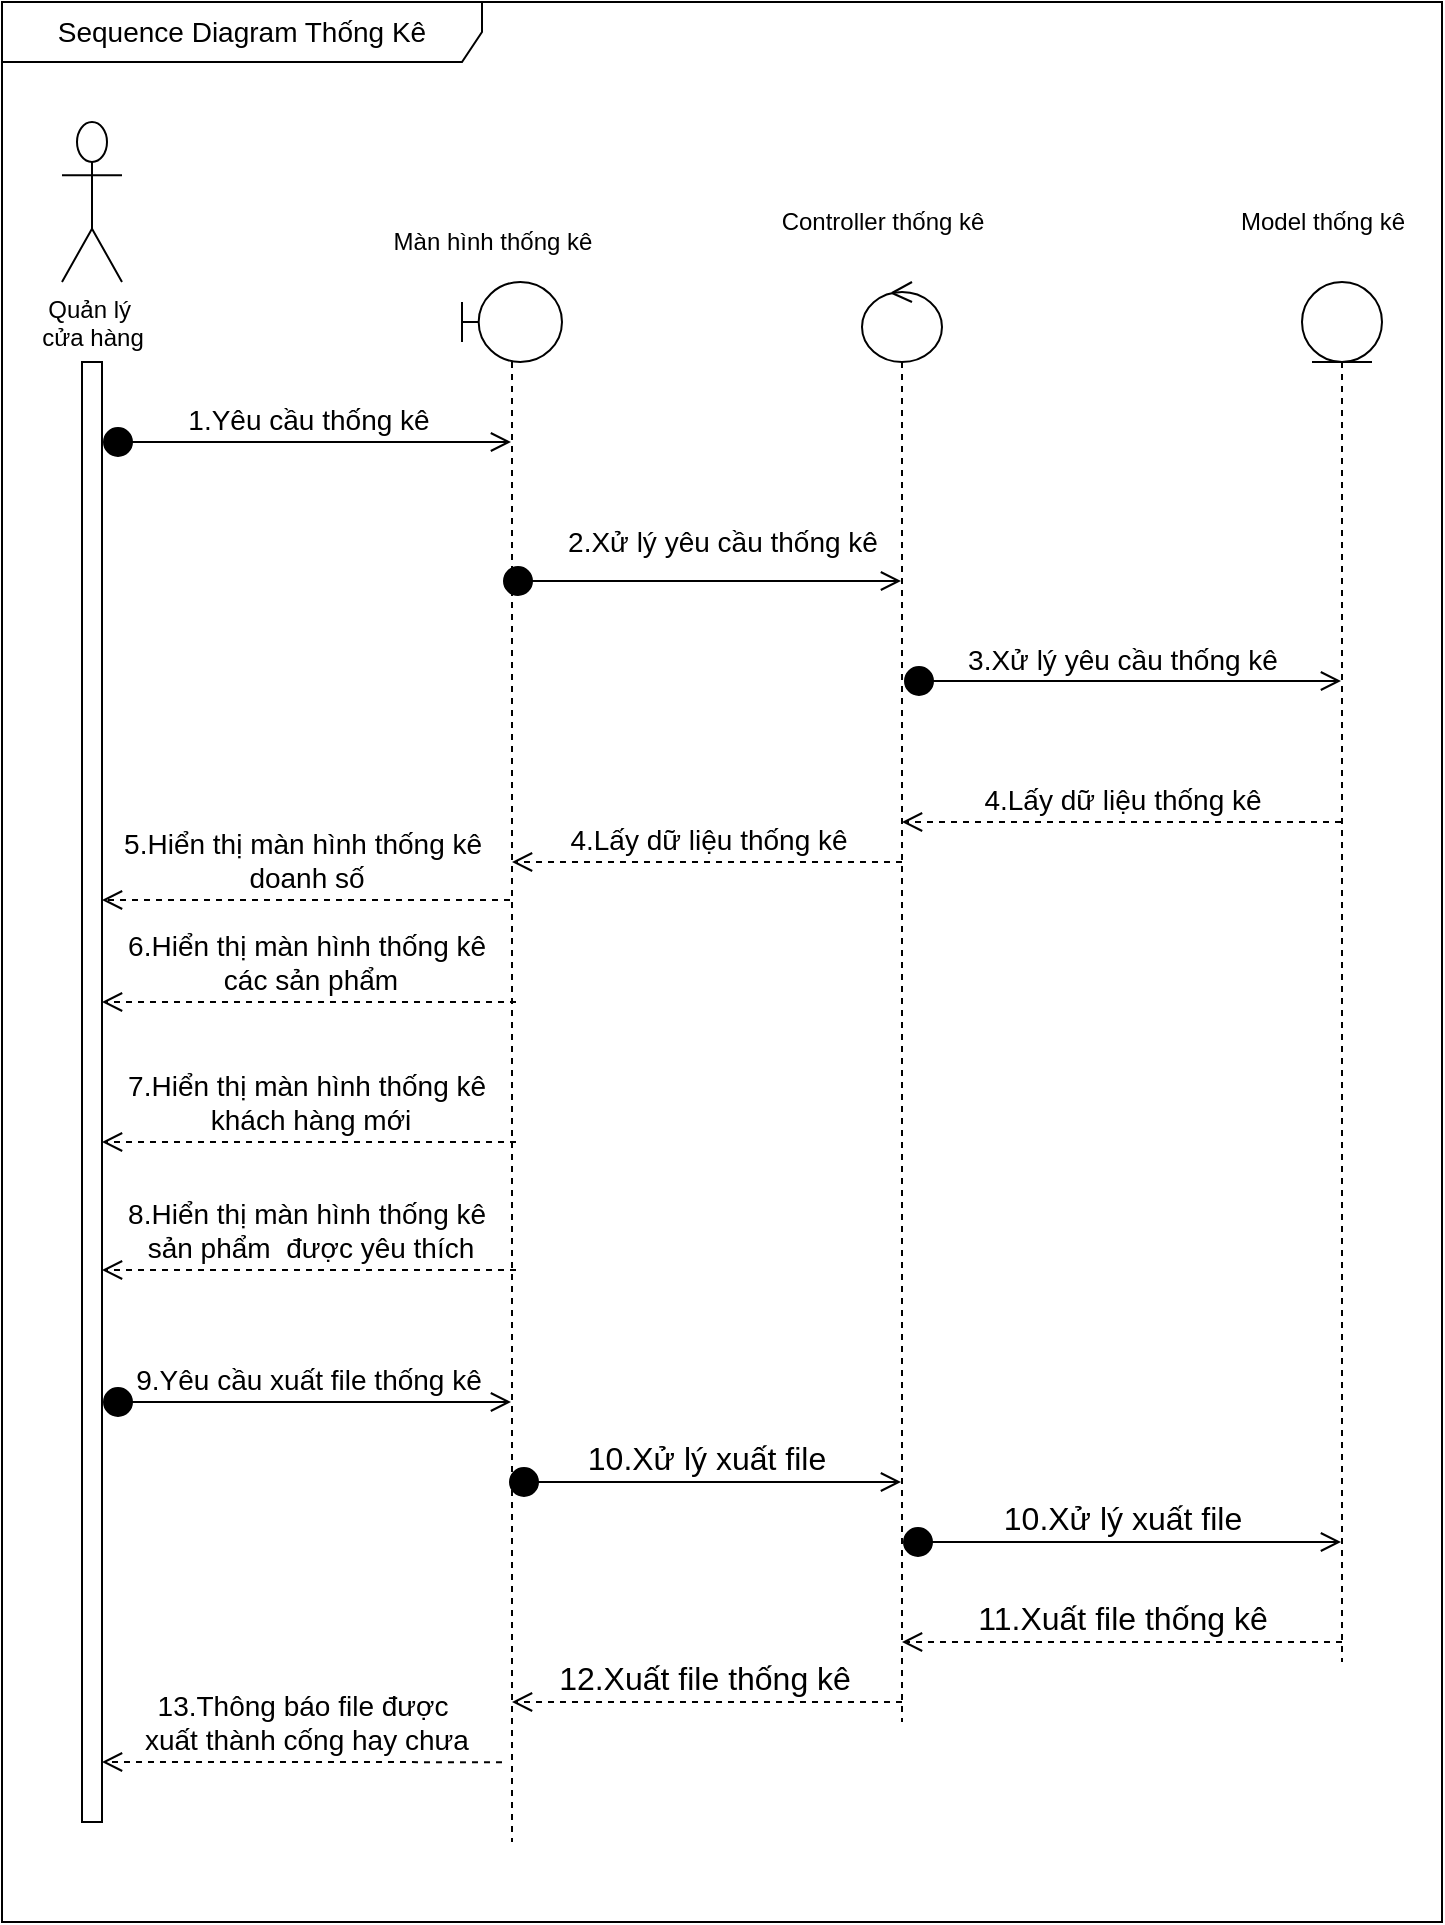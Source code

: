 <mxfile version="13.10.4" type="github">
  <diagram id="pAxnybnyntUypfZyiMDC" name="Page-1">
    <mxGraphModel dx="1066" dy="83" grid="1" gridSize="10" guides="1" tooltips="1" connect="1" arrows="1" fold="1" page="1" pageScale="1" pageWidth="850" pageHeight="1100" background="#ffffff" math="0" shadow="0">
      <root>
        <mxCell id="0" />
        <mxCell id="1" parent="0" />
        <mxCell id="RD95_QjH9YQ41FcIWs7q-1" value="Quản lý&amp;nbsp;&lt;br&gt;cửa hàng" style="shape=umlActor;verticalLabelPosition=bottom;verticalAlign=top;html=1;" vertex="1" parent="1">
          <mxGeometry x="100" y="1200" width="30" height="80" as="geometry" />
        </mxCell>
        <mxCell id="RD95_QjH9YQ41FcIWs7q-2" value="" style="shape=umlLifeline;participant=umlBoundary;perimeter=lifelinePerimeter;whiteSpace=wrap;html=1;container=1;collapsible=0;recursiveResize=0;verticalAlign=top;spacingTop=36;outlineConnect=0;" vertex="1" parent="1">
          <mxGeometry x="300" y="1280" width="50" height="780" as="geometry" />
        </mxCell>
        <mxCell id="RD95_QjH9YQ41FcIWs7q-3" value="" style="shape=umlLifeline;participant=umlEntity;perimeter=lifelinePerimeter;whiteSpace=wrap;html=1;container=1;collapsible=0;recursiveResize=0;verticalAlign=top;spacingTop=36;outlineConnect=0;" vertex="1" parent="1">
          <mxGeometry x="720" y="1280" width="40" height="690" as="geometry" />
        </mxCell>
        <mxCell id="RD95_QjH9YQ41FcIWs7q-4" value="" style="shape=umlLifeline;participant=umlControl;perimeter=lifelinePerimeter;whiteSpace=wrap;html=1;container=1;collapsible=0;recursiveResize=0;verticalAlign=top;spacingTop=36;outlineConnect=0;" vertex="1" parent="1">
          <mxGeometry x="500" y="1280" width="40" height="720" as="geometry" />
        </mxCell>
        <mxCell id="RD95_QjH9YQ41FcIWs7q-7" value="" style="html=1;points=[];perimeter=orthogonalPerimeter;" vertex="1" parent="1">
          <mxGeometry x="110" y="1320" width="10" height="730" as="geometry" />
        </mxCell>
        <mxCell id="RD95_QjH9YQ41FcIWs7q-8" value="Màn hình thống kê" style="text;html=1;align=center;verticalAlign=middle;resizable=0;points=[];autosize=1;" vertex="1" parent="1">
          <mxGeometry x="260" y="1250" width="110" height="20" as="geometry" />
        </mxCell>
        <mxCell id="RD95_QjH9YQ41FcIWs7q-9" value="Controller thống kê" style="text;html=1;align=center;verticalAlign=middle;resizable=0;points=[];autosize=1;" vertex="1" parent="1">
          <mxGeometry x="450" y="1240" width="120" height="20" as="geometry" />
        </mxCell>
        <mxCell id="RD95_QjH9YQ41FcIWs7q-10" value="Model thống kê" style="text;html=1;align=center;verticalAlign=middle;resizable=0;points=[];autosize=1;" vertex="1" parent="1">
          <mxGeometry x="680" y="1240" width="100" height="20" as="geometry" />
        </mxCell>
        <mxCell id="RD95_QjH9YQ41FcIWs7q-11" value="&lt;font style=&quot;font-size: 14px&quot;&gt;1.Yêu cầu thống kê&lt;/font&gt;" style="html=1;verticalAlign=bottom;startArrow=circle;startFill=1;endArrow=open;startSize=6;endSize=8;" edge="1" parent="1" target="RD95_QjH9YQ41FcIWs7q-2">
          <mxGeometry width="80" relative="1" as="geometry">
            <mxPoint x="120" y="1360" as="sourcePoint" />
            <mxPoint x="200" y="1360" as="targetPoint" />
          </mxGeometry>
        </mxCell>
        <mxCell id="RD95_QjH9YQ41FcIWs7q-14" value="&lt;font style=&quot;font-size: 14px&quot;&gt;2.Xử lý yêu cầu thống kê&lt;/font&gt;" style="html=1;verticalAlign=bottom;startArrow=circle;startFill=1;endArrow=open;startSize=6;endSize=8;" edge="1" parent="1" target="RD95_QjH9YQ41FcIWs7q-4">
          <mxGeometry x="0.103" y="10" width="80" relative="1" as="geometry">
            <mxPoint x="320" y="1429.5" as="sourcePoint" />
            <mxPoint x="400" y="1429.5" as="targetPoint" />
            <mxPoint y="1" as="offset" />
          </mxGeometry>
        </mxCell>
        <mxCell id="RD95_QjH9YQ41FcIWs7q-15" value="&lt;font style=&quot;font-size: 14px&quot;&gt;3.Xử lý yêu cầu thống kê&lt;/font&gt;" style="html=1;verticalAlign=bottom;startArrow=circle;startFill=1;endArrow=open;startSize=6;endSize=8;" edge="1" parent="1" target="RD95_QjH9YQ41FcIWs7q-3">
          <mxGeometry width="80" relative="1" as="geometry">
            <mxPoint x="520.5" y="1479.5" as="sourcePoint" />
            <mxPoint x="720" y="1479.5" as="targetPoint" />
          </mxGeometry>
        </mxCell>
        <mxCell id="RD95_QjH9YQ41FcIWs7q-18" value="&lt;font style=&quot;font-size: 14px&quot;&gt;4.Lấy dữ liệu thống kê&lt;/font&gt;" style="html=1;verticalAlign=bottom;endArrow=open;dashed=1;endSize=8;" edge="1" parent="1" source="RD95_QjH9YQ41FcIWs7q-3">
          <mxGeometry relative="1" as="geometry">
            <mxPoint x="600" y="1550" as="sourcePoint" />
            <mxPoint x="520" y="1550" as="targetPoint" />
          </mxGeometry>
        </mxCell>
        <mxCell id="RD95_QjH9YQ41FcIWs7q-19" value="&lt;font style=&quot;font-size: 14px&quot;&gt;4.Lấy dữ liệu thống kê&lt;/font&gt;" style="html=1;verticalAlign=bottom;endArrow=open;dashed=1;endSize=8;" edge="1" parent="1">
          <mxGeometry relative="1" as="geometry">
            <mxPoint x="520" y="1570" as="sourcePoint" />
            <mxPoint x="325" y="1570" as="targetPoint" />
          </mxGeometry>
        </mxCell>
        <mxCell id="RD95_QjH9YQ41FcIWs7q-20" value="&lt;font style=&quot;font-size: 14px&quot;&gt;5.Hiển thị màn hình thống kê&amp;nbsp;&lt;br&gt;doanh số&lt;/font&gt;" style="html=1;verticalAlign=bottom;endArrow=open;dashed=1;endSize=8;" edge="1" parent="1" target="RD95_QjH9YQ41FcIWs7q-7">
          <mxGeometry relative="1" as="geometry">
            <mxPoint x="324" y="1589" as="sourcePoint" />
            <mxPoint x="124" y="1589" as="targetPoint" />
          </mxGeometry>
        </mxCell>
        <mxCell id="RD95_QjH9YQ41FcIWs7q-21" value="&lt;font style=&quot;font-size: 14px&quot;&gt;6.Hiển thị màn hình thống kê&amp;nbsp;&lt;br&gt;các sản phẩm&lt;/font&gt;" style="html=1;verticalAlign=bottom;endArrow=open;dashed=1;endSize=8;" edge="1" parent="1" target="RD95_QjH9YQ41FcIWs7q-7">
          <mxGeometry relative="1" as="geometry">
            <mxPoint x="327" y="1640" as="sourcePoint" />
            <mxPoint x="130.0" y="1640.44" as="targetPoint" />
          </mxGeometry>
        </mxCell>
        <mxCell id="RD95_QjH9YQ41FcIWs7q-22" value="&lt;font style=&quot;font-size: 14px&quot;&gt;7.Hiển thị màn hình thống kê&amp;nbsp;&lt;br&gt;khách hàng mới&lt;/font&gt;" style="html=1;verticalAlign=bottom;endArrow=open;dashed=1;endSize=8;" edge="1" parent="1">
          <mxGeometry relative="1" as="geometry">
            <mxPoint x="327" y="1710" as="sourcePoint" />
            <mxPoint x="120" y="1710" as="targetPoint" />
          </mxGeometry>
        </mxCell>
        <mxCell id="RD95_QjH9YQ41FcIWs7q-23" value="&lt;font style=&quot;font-size: 14px&quot;&gt;8.Hiển thị màn hình thống kê&amp;nbsp;&lt;br&gt;sản phẩm&amp;nbsp; được yêu thích&lt;/font&gt;" style="html=1;verticalAlign=bottom;endArrow=open;dashed=1;endSize=8;" edge="1" parent="1">
          <mxGeometry relative="1" as="geometry">
            <mxPoint x="327" y="1774" as="sourcePoint" />
            <mxPoint x="120" y="1774" as="targetPoint" />
          </mxGeometry>
        </mxCell>
        <mxCell id="RD95_QjH9YQ41FcIWs7q-25" value="&lt;span style=&quot;font-size: 14px&quot;&gt;9.Yêu cầu xuất file thống kê&lt;/span&gt;" style="html=1;verticalAlign=bottom;startArrow=circle;startFill=1;endArrow=open;startSize=6;endSize=8;" edge="1" parent="1" target="RD95_QjH9YQ41FcIWs7q-2">
          <mxGeometry width="80" relative="1" as="geometry">
            <mxPoint x="120" y="1840" as="sourcePoint" />
            <mxPoint x="200" y="1840" as="targetPoint" />
          </mxGeometry>
        </mxCell>
        <mxCell id="RD95_QjH9YQ41FcIWs7q-26" value="&lt;font size=&quot;3&quot;&gt;10.Xử lý xuất file&lt;/font&gt;" style="html=1;verticalAlign=bottom;startArrow=circle;startFill=1;endArrow=open;startSize=6;endSize=8;" edge="1" parent="1" target="RD95_QjH9YQ41FcIWs7q-4">
          <mxGeometry width="80" relative="1" as="geometry">
            <mxPoint x="323" y="1880" as="sourcePoint" />
            <mxPoint x="512.5" y="1880" as="targetPoint" />
          </mxGeometry>
        </mxCell>
        <mxCell id="RD95_QjH9YQ41FcIWs7q-27" value="&lt;font size=&quot;3&quot;&gt;10.Xử lý xuất file&lt;/font&gt;" style="html=1;verticalAlign=bottom;startArrow=circle;startFill=1;endArrow=open;startSize=6;endSize=8;" edge="1" parent="1" target="RD95_QjH9YQ41FcIWs7q-3">
          <mxGeometry width="80" relative="1" as="geometry">
            <mxPoint x="520.0" y="1910" as="sourcePoint" />
            <mxPoint x="716.5" y="1910" as="targetPoint" />
          </mxGeometry>
        </mxCell>
        <mxCell id="RD95_QjH9YQ41FcIWs7q-28" value="&lt;font size=&quot;3&quot;&gt;11.Xuất file thống kê&lt;/font&gt;" style="html=1;verticalAlign=bottom;endArrow=open;dashed=1;endSize=8;" edge="1" parent="1" target="RD95_QjH9YQ41FcIWs7q-4">
          <mxGeometry relative="1" as="geometry">
            <mxPoint x="740" y="1960" as="sourcePoint" />
            <mxPoint x="530" y="1960" as="targetPoint" />
          </mxGeometry>
        </mxCell>
        <mxCell id="RD95_QjH9YQ41FcIWs7q-29" value="&lt;font size=&quot;3&quot;&gt;12.Xuất file thống kê&lt;/font&gt;" style="html=1;verticalAlign=bottom;endArrow=open;dashed=1;endSize=8;" edge="1" parent="1" target="RD95_QjH9YQ41FcIWs7q-2">
          <mxGeometry x="0.022" relative="1" as="geometry">
            <mxPoint x="520" y="1990" as="sourcePoint" />
            <mxPoint x="410" y="2060" as="targetPoint" />
            <Array as="points">
              <mxPoint x="370" y="1990" />
            </Array>
            <mxPoint as="offset" />
          </mxGeometry>
        </mxCell>
        <mxCell id="RD95_QjH9YQ41FcIWs7q-31" value="&lt;font style=&quot;font-size: 14px&quot;&gt;13.Thông báo file được&lt;br&gt;&amp;nbsp;xuất thành cống hay chưa&lt;/font&gt;" style="html=1;verticalAlign=bottom;endArrow=open;dashed=1;endSize=8;entryX=0.4;entryY=0.986;entryDx=0;entryDy=0;entryPerimeter=0;" edge="1" parent="1">
          <mxGeometry relative="1" as="geometry">
            <mxPoint x="320" y="2020.08" as="sourcePoint" />
            <mxPoint x="120" y="2020" as="targetPoint" />
          </mxGeometry>
        </mxCell>
        <mxCell id="RD95_QjH9YQ41FcIWs7q-33" value="&lt;font style=&quot;font-size: 14px&quot;&gt;Sequence Diagram Thống Kê&lt;/font&gt;" style="shape=umlFrame;whiteSpace=wrap;html=1;width=240;height=30;" vertex="1" parent="1">
          <mxGeometry x="70" y="1140" width="720" height="960" as="geometry" />
        </mxCell>
      </root>
    </mxGraphModel>
  </diagram>
</mxfile>
